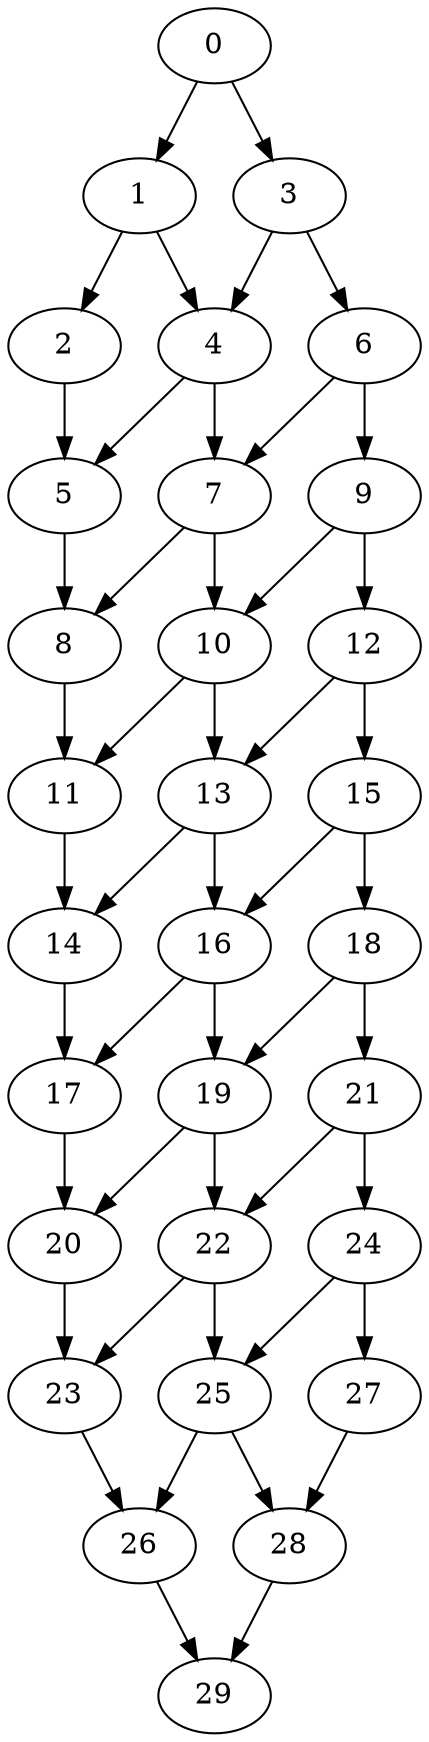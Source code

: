 digraph {
	0 [label=0]
	1 [label=1]
	2 [label=2]
	3 [label=3]
	4 [label=4]
	5 [label=5]
	6 [label=6]
	7 [label=7]
	8 [label=8]
	9 [label=9]
	10 [label=10]
	11 [label=11]
	12 [label=12]
	13 [label=13]
	14 [label=14]
	15 [label=15]
	16 [label=16]
	17 [label=17]
	18 [label=18]
	19 [label=19]
	20 [label=20]
	21 [label=21]
	22 [label=22]
	23 [label=23]
	24 [label=24]
	25 [label=25]
	26 [label=26]
	27 [label=27]
	28 [label=28]
	29 [label=29]
	0 -> 3
	0 -> 1
	1 -> 4
	1 -> 2
	2 -> 5
	3 -> 6
	3 -> 4
	4 -> 7
	4 -> 5
	5 -> 8
	6 -> 9
	6 -> 7
	7 -> 10
	7 -> 8
	8 -> 11
	9 -> 12
	9 -> 10
	10 -> 13
	10 -> 11
	11 -> 14
	12 -> 15
	12 -> 13
	13 -> 16
	13 -> 14
	14 -> 17
	15 -> 18
	15 -> 16
	16 -> 19
	16 -> 17
	17 -> 20
	18 -> 21
	18 -> 19
	19 -> 22
	19 -> 20
	20 -> 23
	21 -> 24
	21 -> 22
	22 -> 25
	22 -> 23
	23 -> 26
	24 -> 27
	24 -> 25
	25 -> 28
	25 -> 26
	26 -> 29
	27 -> 28
	28 -> 29
}